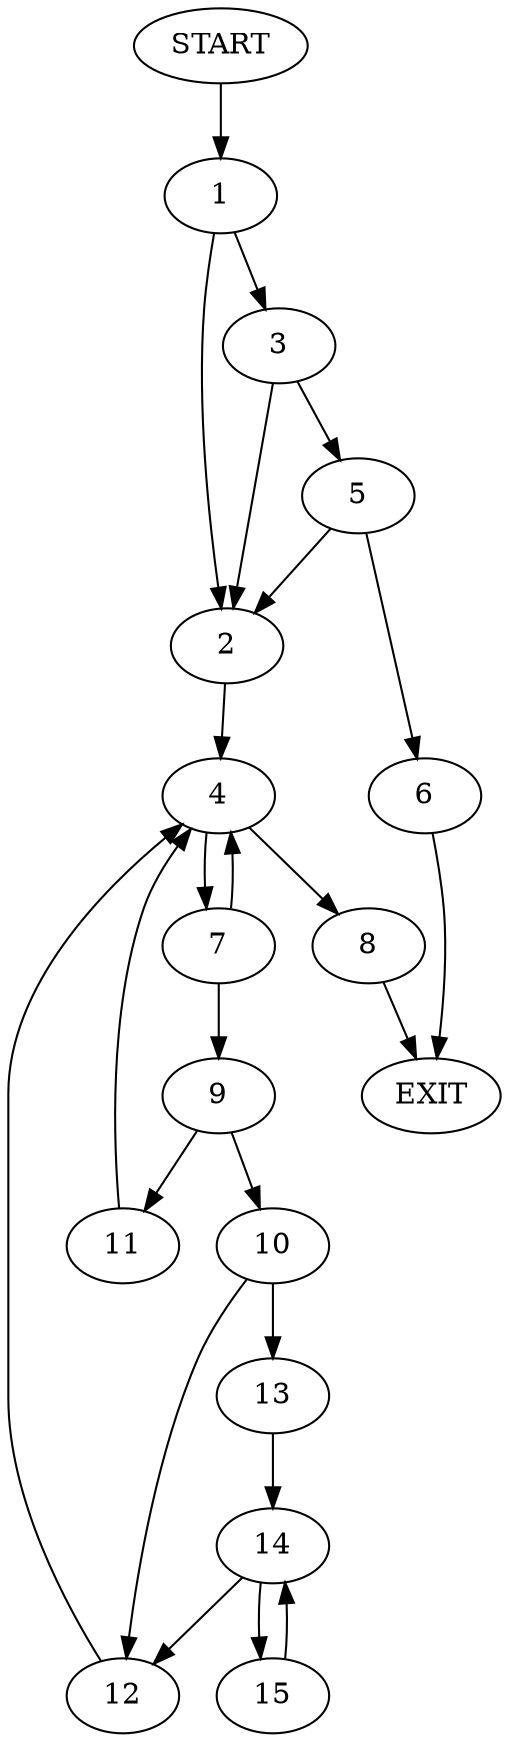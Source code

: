 digraph {
0 [label="START"]
16 [label="EXIT"]
0 -> 1
1 -> 2
1 -> 3
2 -> 4
3 -> 2
3 -> 5
5 -> 2
5 -> 6
6 -> 16
4 -> 7
4 -> 8
7 -> 4
7 -> 9
8 -> 16
9 -> 10
9 -> 11
11 -> 4
10 -> 12
10 -> 13
13 -> 14
12 -> 4
14 -> 15
14 -> 12
15 -> 14
}
